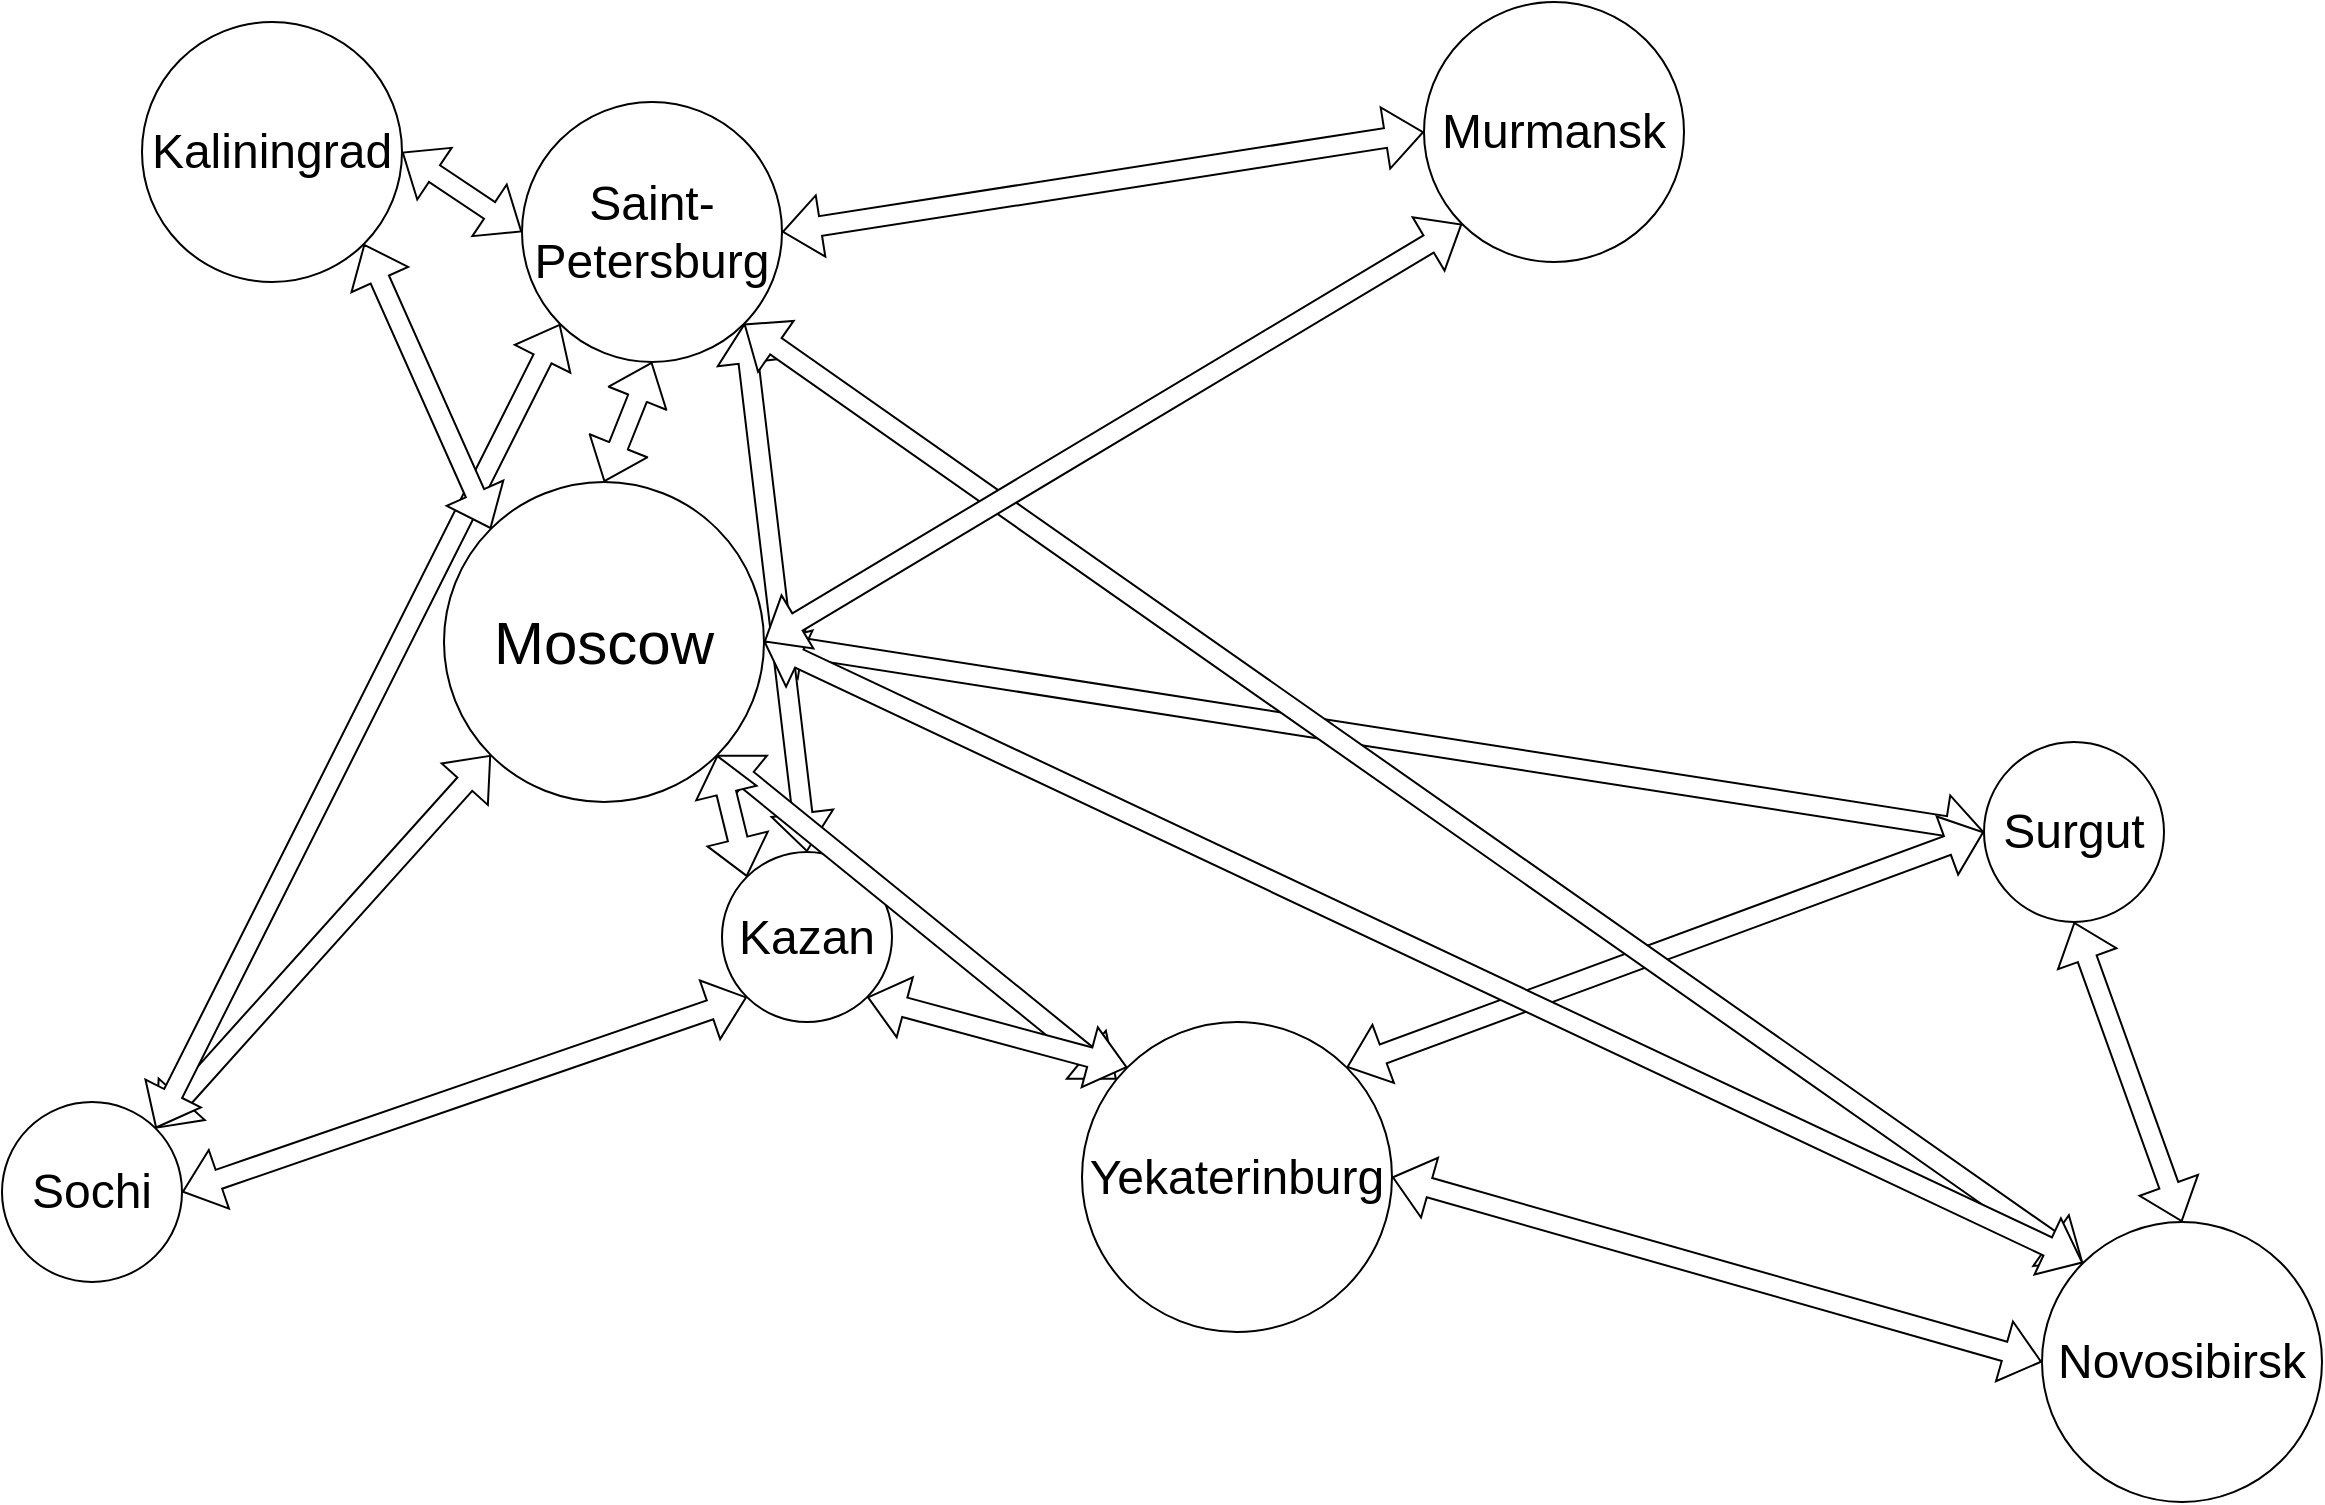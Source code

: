 <mxfile version="13.0.0" type="github">
  <diagram id="C8R9k2zOfA8WFcOZhvsS" name="Page-1">
    <mxGraphModel dx="1955" dy="1093" grid="1" gridSize="10" guides="1" tooltips="1" connect="1" arrows="1" fold="1" page="1" pageScale="1" pageWidth="1169" pageHeight="827" math="0" shadow="0">
      <root>
        <mxCell id="0" />
        <mxCell id="1" parent="0" />
        <mxCell id="ZaFLw7-rgEEwj0TYIEeE-35" style="edgeStyle=none;shape=flexArrow;rounded=0;orthogonalLoop=1;jettySize=auto;html=1;exitX=1;exitY=0.5;exitDx=0;exitDy=0;entryX=0;entryY=0.5;entryDx=0;entryDy=0;startArrow=block;fillColor=#ffffff;fontSize=30;" edge="1" parent="1" source="ZaFLw7-rgEEwj0TYIEeE-1" target="ZaFLw7-rgEEwj0TYIEeE-34">
          <mxGeometry relative="1" as="geometry" />
        </mxCell>
        <mxCell id="ZaFLw7-rgEEwj0TYIEeE-37" style="edgeStyle=none;shape=flexArrow;rounded=0;orthogonalLoop=1;jettySize=auto;html=1;exitX=1;exitY=0;exitDx=0;exitDy=0;entryX=0;entryY=0.5;entryDx=0;entryDy=0;startArrow=block;fillColor=#ffffff;fontSize=30;" edge="1" parent="1" source="ZaFLw7-rgEEwj0TYIEeE-5" target="ZaFLw7-rgEEwj0TYIEeE-34">
          <mxGeometry relative="1" as="geometry" />
        </mxCell>
        <mxCell id="ZaFLw7-rgEEwj0TYIEeE-7" value="&lt;font style=&quot;font-size: 24px;&quot;&gt;Kazan&lt;/font&gt;" style="ellipse;whiteSpace=wrap;html=1;aspect=fixed;fontSize=24;" vertex="1" parent="1">
          <mxGeometry x="369" y="475" width="85" height="85" as="geometry" />
        </mxCell>
        <mxCell id="ZaFLw7-rgEEwj0TYIEeE-30" style="edgeStyle=none;shape=flexArrow;rounded=0;orthogonalLoop=1;jettySize=auto;html=1;exitX=0.5;exitY=0;exitDx=0;exitDy=0;entryX=1;entryY=1;entryDx=0;entryDy=0;startArrow=block;fillColor=#ffffff;fontSize=30;" edge="1" parent="1" source="ZaFLw7-rgEEwj0TYIEeE-7" target="ZaFLw7-rgEEwj0TYIEeE-2">
          <mxGeometry relative="1" as="geometry" />
        </mxCell>
        <mxCell id="ZaFLw7-rgEEwj0TYIEeE-28" style="edgeStyle=none;shape=flexArrow;rounded=0;orthogonalLoop=1;jettySize=auto;html=1;exitX=1;exitY=1;exitDx=0;exitDy=0;entryX=0;entryY=0;entryDx=0;entryDy=0;startArrow=block;fillColor=#ffffff;fontSize=30;" edge="1" parent="1" source="ZaFLw7-rgEEwj0TYIEeE-2" target="ZaFLw7-rgEEwj0TYIEeE-9">
          <mxGeometry relative="1" as="geometry" />
        </mxCell>
        <mxCell id="ZaFLw7-rgEEwj0TYIEeE-15" style="edgeStyle=none;shape=flexArrow;rounded=0;orthogonalLoop=1;jettySize=auto;html=1;exitX=0;exitY=1;exitDx=0;exitDy=0;entryX=1;entryY=0;entryDx=0;entryDy=0;startArrow=block;fillColor=#ffffff;" edge="1" parent="1" source="ZaFLw7-rgEEwj0TYIEeE-1" target="ZaFLw7-rgEEwj0TYIEeE-4">
          <mxGeometry relative="1" as="geometry" />
        </mxCell>
        <mxCell id="ZaFLw7-rgEEwj0TYIEeE-18" style="edgeStyle=none;shape=flexArrow;rounded=0;orthogonalLoop=1;jettySize=auto;html=1;exitX=1;exitY=1;exitDx=0;exitDy=0;startArrow=block;fillColor=#ffffff;" edge="1" parent="1" source="ZaFLw7-rgEEwj0TYIEeE-1" target="ZaFLw7-rgEEwj0TYIEeE-5">
          <mxGeometry relative="1" as="geometry" />
        </mxCell>
        <mxCell id="ZaFLw7-rgEEwj0TYIEeE-19" style="edgeStyle=none;shape=flexArrow;rounded=0;orthogonalLoop=1;jettySize=auto;html=1;exitX=1;exitY=0.5;exitDx=0;exitDy=0;entryX=0;entryY=0;entryDx=0;entryDy=0;startArrow=block;fillColor=#ffffff;fontSize=30;" edge="1" parent="1" source="ZaFLw7-rgEEwj0TYIEeE-1" target="ZaFLw7-rgEEwj0TYIEeE-9">
          <mxGeometry relative="1" as="geometry" />
        </mxCell>
        <mxCell id="ZaFLw7-rgEEwj0TYIEeE-33" style="edgeStyle=none;shape=flexArrow;rounded=0;orthogonalLoop=1;jettySize=auto;html=1;exitX=1;exitY=0.5;exitDx=0;exitDy=0;entryX=0;entryY=1;entryDx=0;entryDy=0;startArrow=block;fillColor=#ffffff;fontSize=30;" edge="1" parent="1" source="ZaFLw7-rgEEwj0TYIEeE-1" target="ZaFLw7-rgEEwj0TYIEeE-31">
          <mxGeometry relative="1" as="geometry" />
        </mxCell>
        <mxCell id="ZaFLw7-rgEEwj0TYIEeE-1" value="&lt;font style=&quot;font-size: 30px;&quot;&gt;Moscow&lt;/font&gt;" style="ellipse;whiteSpace=wrap;html=1;aspect=fixed;fontSize=30;" vertex="1" parent="1">
          <mxGeometry x="230" y="290" width="160" height="160" as="geometry" />
        </mxCell>
        <mxCell id="ZaFLw7-rgEEwj0TYIEeE-17" style="edgeStyle=none;shape=flexArrow;rounded=0;orthogonalLoop=1;jettySize=auto;html=1;exitX=0;exitY=1;exitDx=0;exitDy=0;entryX=1;entryY=0;entryDx=0;entryDy=0;startArrow=block;fillColor=#ffffff;" edge="1" parent="1" source="ZaFLw7-rgEEwj0TYIEeE-2" target="ZaFLw7-rgEEwj0TYIEeE-4">
          <mxGeometry relative="1" as="geometry" />
        </mxCell>
        <mxCell id="ZaFLw7-rgEEwj0TYIEeE-32" style="edgeStyle=none;shape=flexArrow;rounded=0;orthogonalLoop=1;jettySize=auto;html=1;exitX=1;exitY=0.5;exitDx=0;exitDy=0;entryX=0;entryY=0.5;entryDx=0;entryDy=0;startArrow=block;fillColor=#ffffff;fontSize=30;" edge="1" parent="1" source="ZaFLw7-rgEEwj0TYIEeE-2" target="ZaFLw7-rgEEwj0TYIEeE-31">
          <mxGeometry relative="1" as="geometry" />
        </mxCell>
        <mxCell id="ZaFLw7-rgEEwj0TYIEeE-2" value="&lt;font style=&quot;font-size: 24px;&quot;&gt;Saint-Petersburg&lt;/font&gt;" style="ellipse;whiteSpace=wrap;html=1;aspect=fixed;fontSize=24;" vertex="1" parent="1">
          <mxGeometry x="269" y="100" width="130" height="130" as="geometry" />
        </mxCell>
        <mxCell id="ZaFLw7-rgEEwj0TYIEeE-4" value="&lt;span style=&quot;font-size: 24px;&quot;&gt;Sochi&lt;/span&gt;" style="ellipse;whiteSpace=wrap;html=1;aspect=fixed;fontSize=24;" vertex="1" parent="1">
          <mxGeometry x="9" y="600" width="90" height="90" as="geometry" />
        </mxCell>
        <mxCell id="ZaFLw7-rgEEwj0TYIEeE-27" style="edgeStyle=none;shape=flexArrow;rounded=0;orthogonalLoop=1;jettySize=auto;html=1;exitX=1;exitY=0.5;exitDx=0;exitDy=0;entryX=0;entryY=0.5;entryDx=0;entryDy=0;startArrow=block;fillColor=#ffffff;fontSize=30;" edge="1" parent="1" source="ZaFLw7-rgEEwj0TYIEeE-5" target="ZaFLw7-rgEEwj0TYIEeE-9">
          <mxGeometry relative="1" as="geometry" />
        </mxCell>
        <mxCell id="ZaFLw7-rgEEwj0TYIEeE-5" value="&lt;font style=&quot;font-size: 24px;&quot;&gt;Yekaterinburg&lt;/font&gt;" style="ellipse;whiteSpace=wrap;html=1;aspect=fixed;fontSize=24;" vertex="1" parent="1">
          <mxGeometry x="549" y="560" width="155" height="155" as="geometry" />
        </mxCell>
        <mxCell id="ZaFLw7-rgEEwj0TYIEeE-16" style="edgeStyle=none;shape=flexArrow;rounded=0;orthogonalLoop=1;jettySize=auto;html=1;exitX=1;exitY=0.5;exitDx=0;exitDy=0;entryX=0;entryY=0.5;entryDx=0;entryDy=0;startArrow=block;fillColor=#ffffff;" edge="1" parent="1" source="ZaFLw7-rgEEwj0TYIEeE-6" target="ZaFLw7-rgEEwj0TYIEeE-2">
          <mxGeometry relative="1" as="geometry" />
        </mxCell>
        <mxCell id="ZaFLw7-rgEEwj0TYIEeE-6" value="&lt;font style=&quot;font-size: 24px;&quot;&gt;Kaliningrad&lt;/font&gt;" style="ellipse;whiteSpace=wrap;html=1;aspect=fixed;fontSize=24;" vertex="1" parent="1">
          <mxGeometry x="79" y="60" width="130" height="130" as="geometry" />
        </mxCell>
        <mxCell id="ZaFLw7-rgEEwj0TYIEeE-23" style="edgeStyle=none;shape=flexArrow;rounded=0;orthogonalLoop=1;jettySize=auto;html=1;exitX=1;exitY=1;exitDx=0;exitDy=0;entryX=0;entryY=0;entryDx=0;entryDy=0;startArrow=block;fillColor=#ffffff;fontSize=30;" edge="1" parent="1" source="ZaFLw7-rgEEwj0TYIEeE-7" target="ZaFLw7-rgEEwj0TYIEeE-5">
          <mxGeometry relative="1" as="geometry" />
        </mxCell>
        <mxCell id="ZaFLw7-rgEEwj0TYIEeE-26" style="edgeStyle=none;shape=flexArrow;rounded=0;orthogonalLoop=1;jettySize=auto;html=1;exitX=0;exitY=0;exitDx=0;exitDy=0;entryX=1;entryY=1;entryDx=0;entryDy=0;startArrow=block;fillColor=#ffffff;fontSize=30;" edge="1" parent="1" source="ZaFLw7-rgEEwj0TYIEeE-7" target="ZaFLw7-rgEEwj0TYIEeE-1">
          <mxGeometry relative="1" as="geometry" />
        </mxCell>
        <mxCell id="ZaFLw7-rgEEwj0TYIEeE-29" style="edgeStyle=none;shape=flexArrow;rounded=0;orthogonalLoop=1;jettySize=auto;html=1;exitX=0;exitY=1;exitDx=0;exitDy=0;entryX=1;entryY=0.5;entryDx=0;entryDy=0;startArrow=block;fillColor=#ffffff;fontSize=30;" edge="1" parent="1" source="ZaFLw7-rgEEwj0TYIEeE-7" target="ZaFLw7-rgEEwj0TYIEeE-4">
          <mxGeometry relative="1" as="geometry" />
        </mxCell>
        <mxCell id="ZaFLw7-rgEEwj0TYIEeE-9" value="&lt;font style=&quot;font-size: 24px;&quot;&gt;Novosibirsk&lt;/font&gt;" style="ellipse;whiteSpace=wrap;html=1;aspect=fixed;fontSize=24;" vertex="1" parent="1">
          <mxGeometry x="1029" y="660" width="140" height="140" as="geometry" />
        </mxCell>
        <mxCell id="ZaFLw7-rgEEwj0TYIEeE-11" value="" style="shape=flexArrow;endArrow=classic;html=1;exitX=0.5;exitY=0;exitDx=0;exitDy=0;entryX=0.5;entryY=1;entryDx=0;entryDy=0;startArrow=block;fillColor=#ffffff;" edge="1" parent="1" source="ZaFLw7-rgEEwj0TYIEeE-1" target="ZaFLw7-rgEEwj0TYIEeE-2">
          <mxGeometry width="50" height="50" relative="1" as="geometry">
            <mxPoint x="469" y="390" as="sourcePoint" />
            <mxPoint x="519" y="340" as="targetPoint" />
          </mxGeometry>
        </mxCell>
        <mxCell id="ZaFLw7-rgEEwj0TYIEeE-13" style="rounded=0;orthogonalLoop=1;jettySize=auto;html=1;exitX=0;exitY=0;exitDx=0;exitDy=0;entryX=1;entryY=1;entryDx=0;entryDy=0;shape=flexArrow;startArrow=block;fillColor=#ffffff;" edge="1" parent="1" source="ZaFLw7-rgEEwj0TYIEeE-1" target="ZaFLw7-rgEEwj0TYIEeE-6">
          <mxGeometry relative="1" as="geometry" />
        </mxCell>
        <mxCell id="ZaFLw7-rgEEwj0TYIEeE-31" value="&lt;font style=&quot;font-size: 24px&quot;&gt;Murmansk&lt;/font&gt;" style="ellipse;whiteSpace=wrap;html=1;aspect=fixed;fontSize=24;" vertex="1" parent="1">
          <mxGeometry x="720" y="50" width="130" height="130" as="geometry" />
        </mxCell>
        <mxCell id="ZaFLw7-rgEEwj0TYIEeE-36" style="edgeStyle=none;shape=flexArrow;rounded=0;orthogonalLoop=1;jettySize=auto;html=1;exitX=0.5;exitY=1;exitDx=0;exitDy=0;entryX=0.5;entryY=0;entryDx=0;entryDy=0;startArrow=block;fillColor=#ffffff;fontSize=30;" edge="1" parent="1" source="ZaFLw7-rgEEwj0TYIEeE-34" target="ZaFLw7-rgEEwj0TYIEeE-9">
          <mxGeometry relative="1" as="geometry" />
        </mxCell>
        <mxCell id="ZaFLw7-rgEEwj0TYIEeE-34" value="&lt;font style=&quot;font-size: 24px&quot;&gt;Surgut&lt;/font&gt;" style="ellipse;whiteSpace=wrap;html=1;aspect=fixed;fontSize=24;" vertex="1" parent="1">
          <mxGeometry x="1000" y="420" width="90" height="90" as="geometry" />
        </mxCell>
      </root>
    </mxGraphModel>
  </diagram>
</mxfile>
